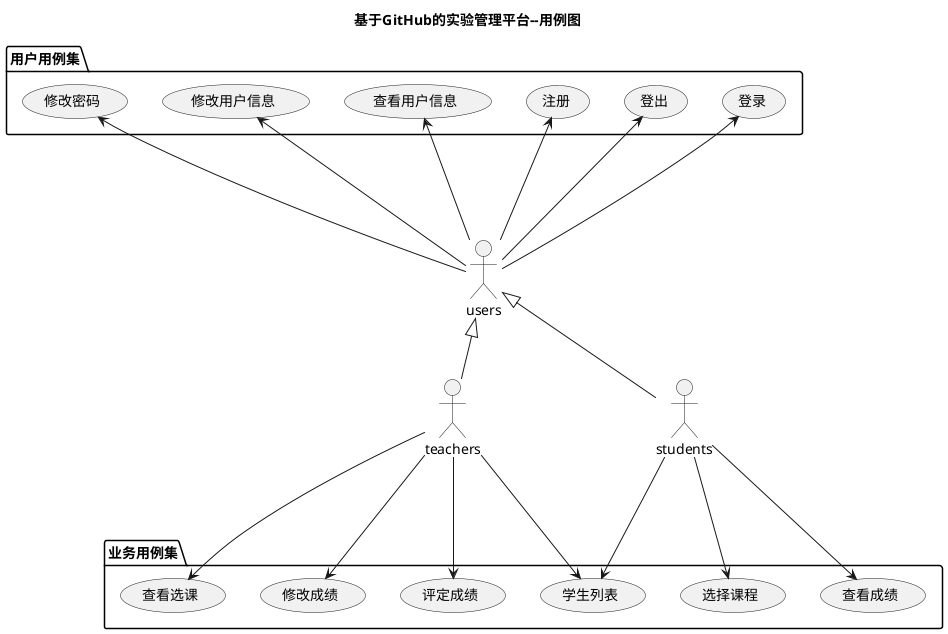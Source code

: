 @startuml
title 基于GitHub的实验管理平台--用例图
actor teachers
actor students
actor users
users <|-- teachers
users <|-- students

package 用户用例集 {
users --up-> (登录)
users --up-> (登出)
users --up->(注册)
users --up-> (查看用户信息)
users --up-> (修改用户信息)
users --up-> (修改密码)
}
package 业务用例集 {
teachers ---> (修改成绩)
teachers ---> (评定成绩)
teachers ---> (学生列表)
students ---> (学生列表)
students ---> (查看成绩)
students ---> (选择课程)
teachers ---> (查看选课)
}

@enduml